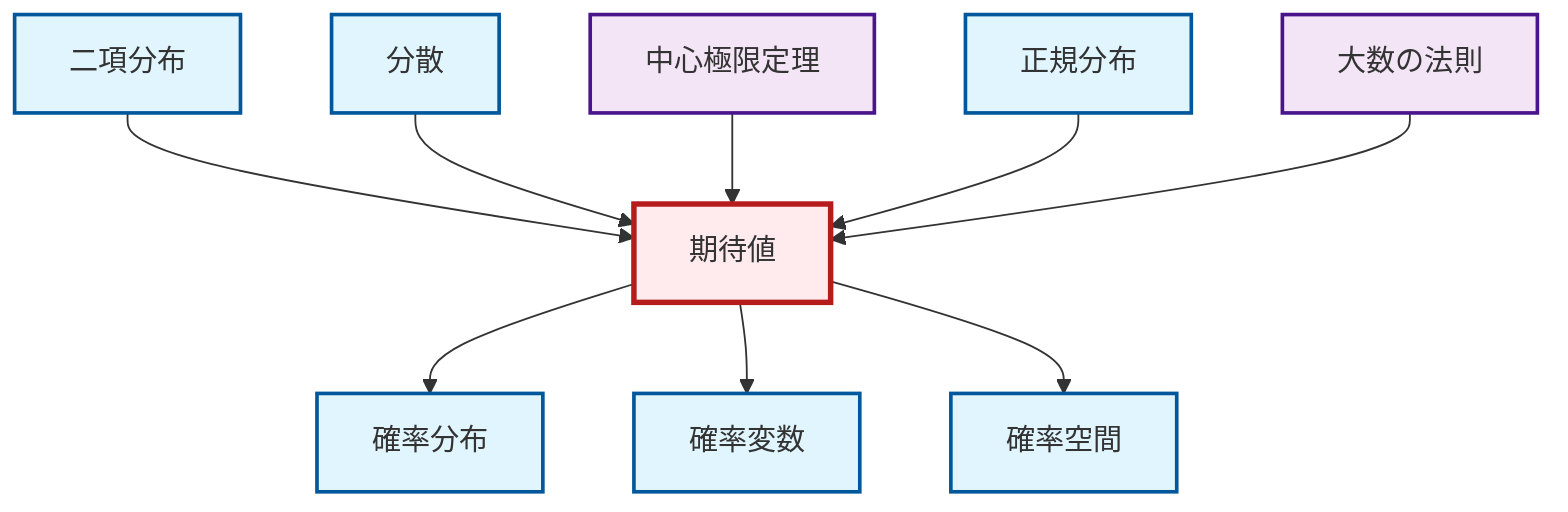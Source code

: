 graph TD
    classDef definition fill:#e1f5fe,stroke:#01579b,stroke-width:2px
    classDef theorem fill:#f3e5f5,stroke:#4a148c,stroke-width:2px
    classDef axiom fill:#fff3e0,stroke:#e65100,stroke-width:2px
    classDef example fill:#e8f5e9,stroke:#1b5e20,stroke-width:2px
    classDef current fill:#ffebee,stroke:#b71c1c,stroke-width:3px
    thm-central-limit["中心極限定理"]:::theorem
    def-variance["分散"]:::definition
    def-probability-distribution["確率分布"]:::definition
    thm-law-of-large-numbers["大数の法則"]:::theorem
    def-random-variable["確率変数"]:::definition
    def-probability-space["確率空間"]:::definition
    def-expectation["期待値"]:::definition
    def-normal-distribution["正規分布"]:::definition
    def-binomial-distribution["二項分布"]:::definition
    def-binomial-distribution --> def-expectation
    def-expectation --> def-probability-distribution
    def-variance --> def-expectation
    thm-central-limit --> def-expectation
    def-expectation --> def-random-variable
    def-normal-distribution --> def-expectation
    thm-law-of-large-numbers --> def-expectation
    def-expectation --> def-probability-space
    class def-expectation current
